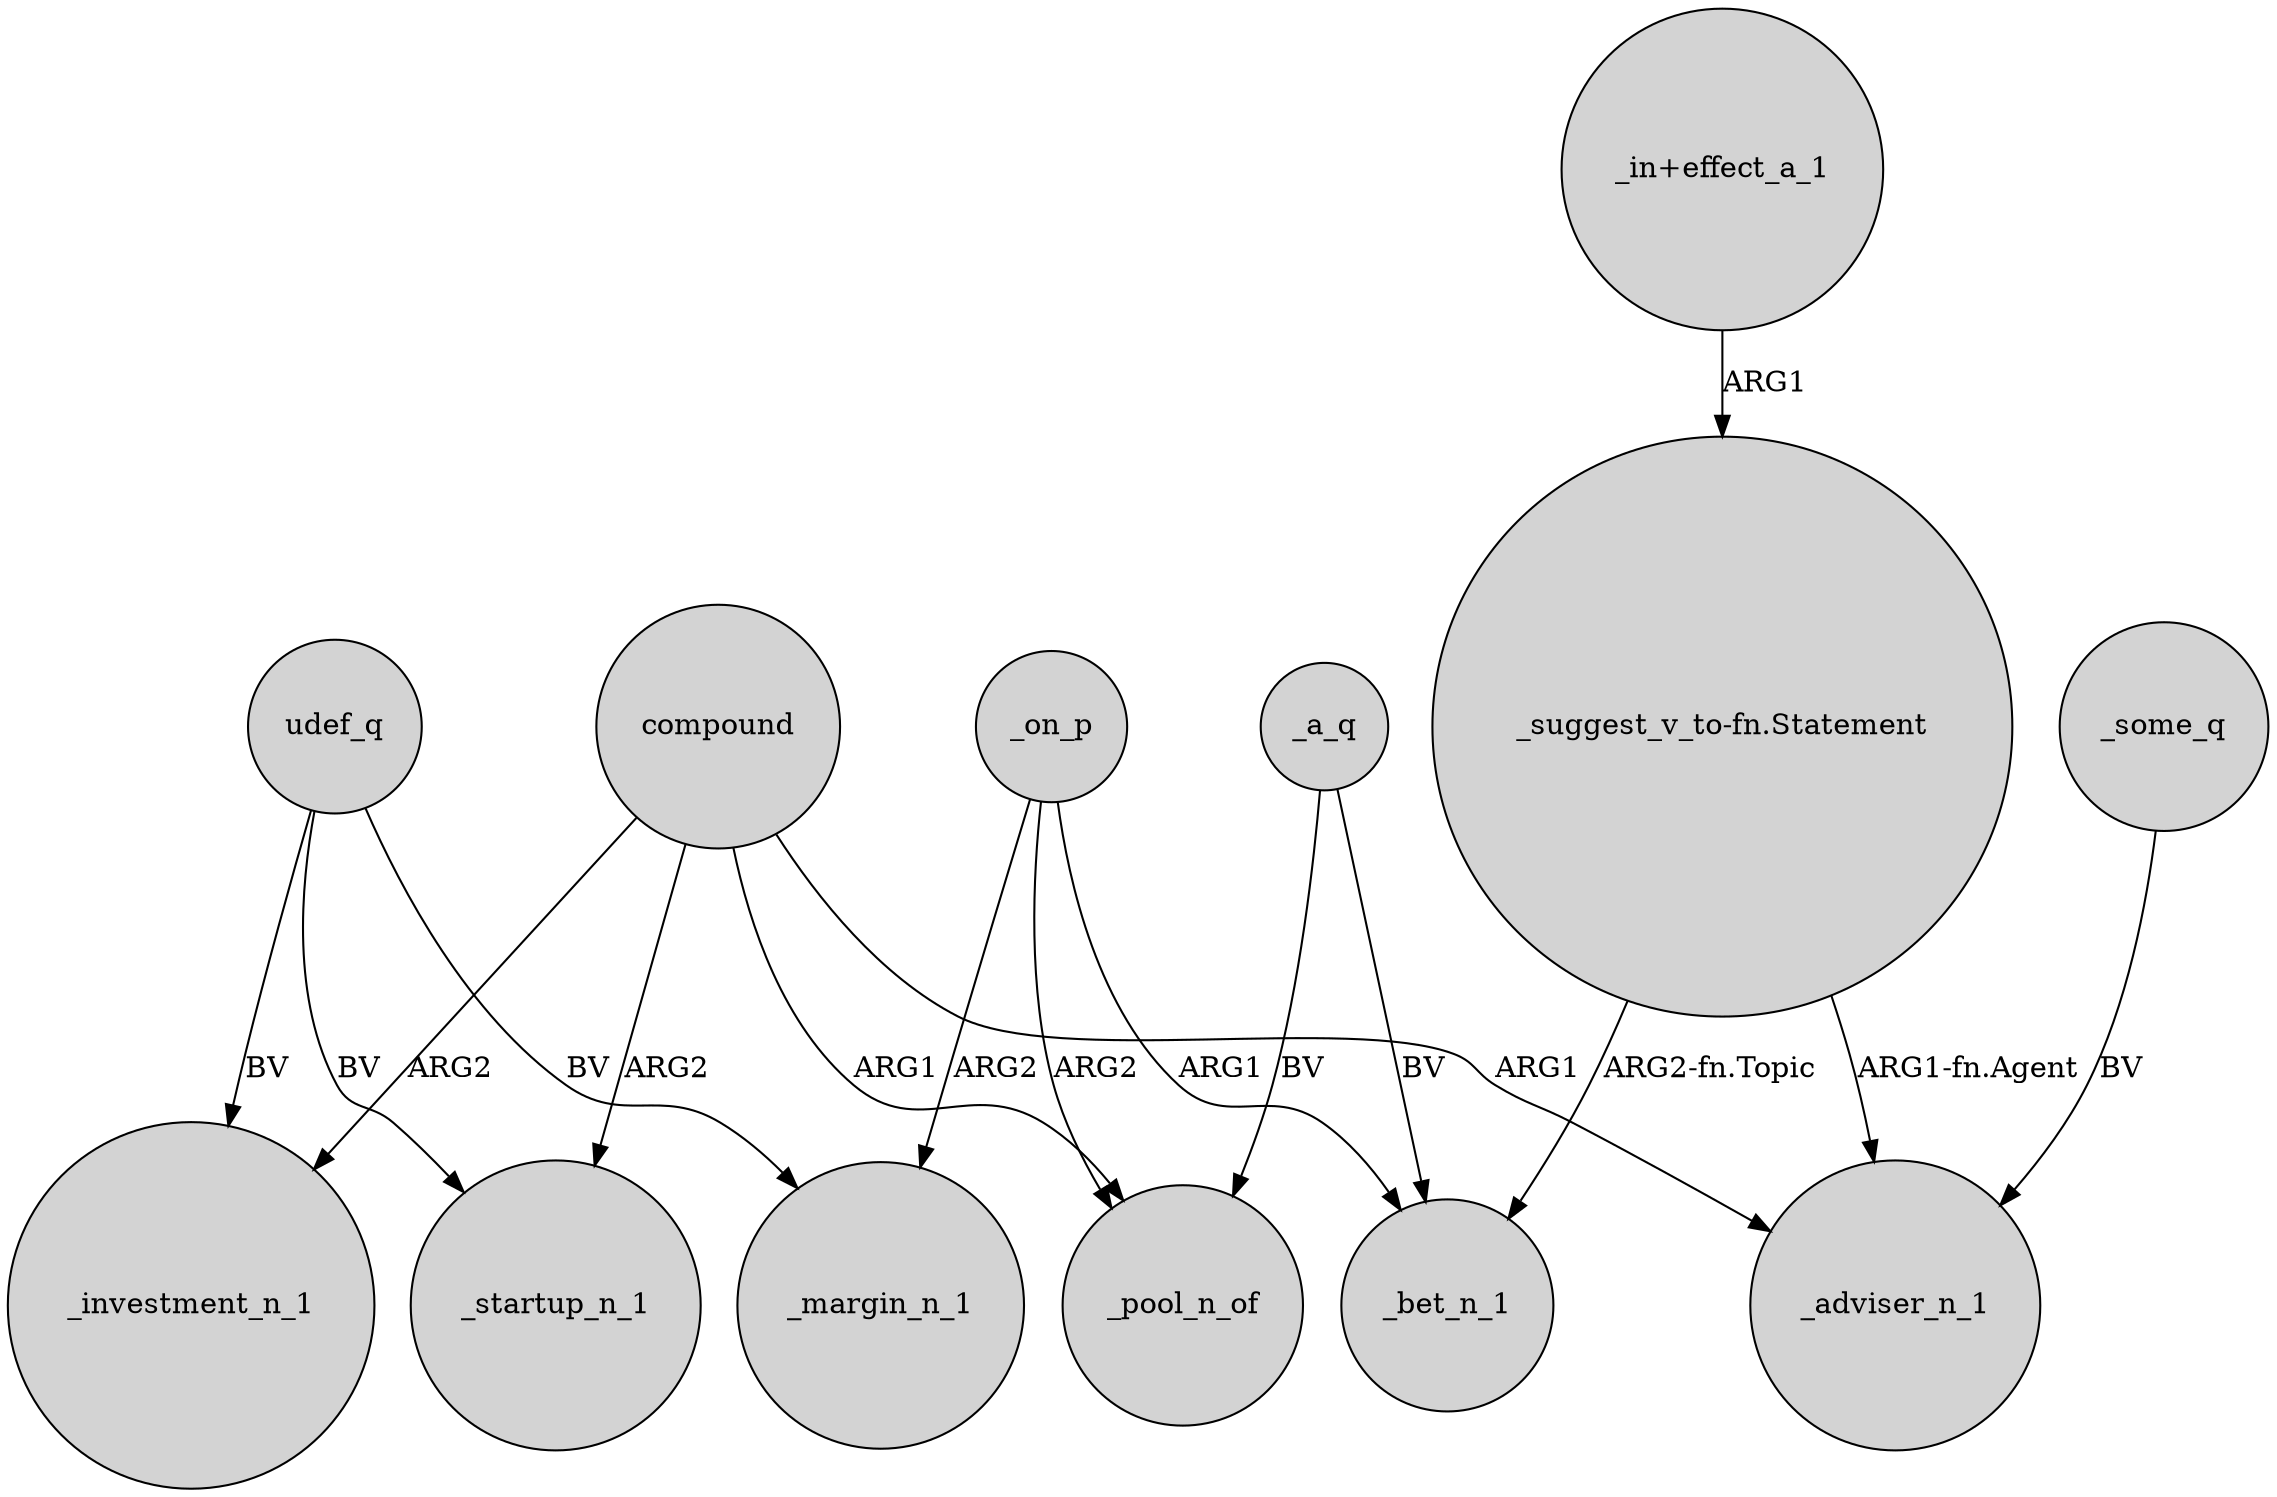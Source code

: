 digraph {
	node [shape=circle style=filled]
	"_suggest_v_to-fn.Statement" -> _adviser_n_1 [label="ARG1-fn.Agent"]
	udef_q -> _investment_n_1 [label=BV]
	compound -> _adviser_n_1 [label=ARG1]
	compound -> _investment_n_1 [label=ARG2]
	_on_p -> _bet_n_1 [label=ARG1]
	"_in+effect_a_1" -> "_suggest_v_to-fn.Statement" [label=ARG1]
	"_suggest_v_to-fn.Statement" -> _bet_n_1 [label="ARG2-fn.Topic"]
	compound -> _startup_n_1 [label=ARG2]
	udef_q -> _startup_n_1 [label=BV]
	_some_q -> _adviser_n_1 [label=BV]
	_on_p -> _margin_n_1 [label=ARG2]
	_on_p -> _pool_n_of [label=ARG2]
	_a_q -> _pool_n_of [label=BV]
	_a_q -> _bet_n_1 [label=BV]
	compound -> _pool_n_of [label=ARG1]
	udef_q -> _margin_n_1 [label=BV]
}
